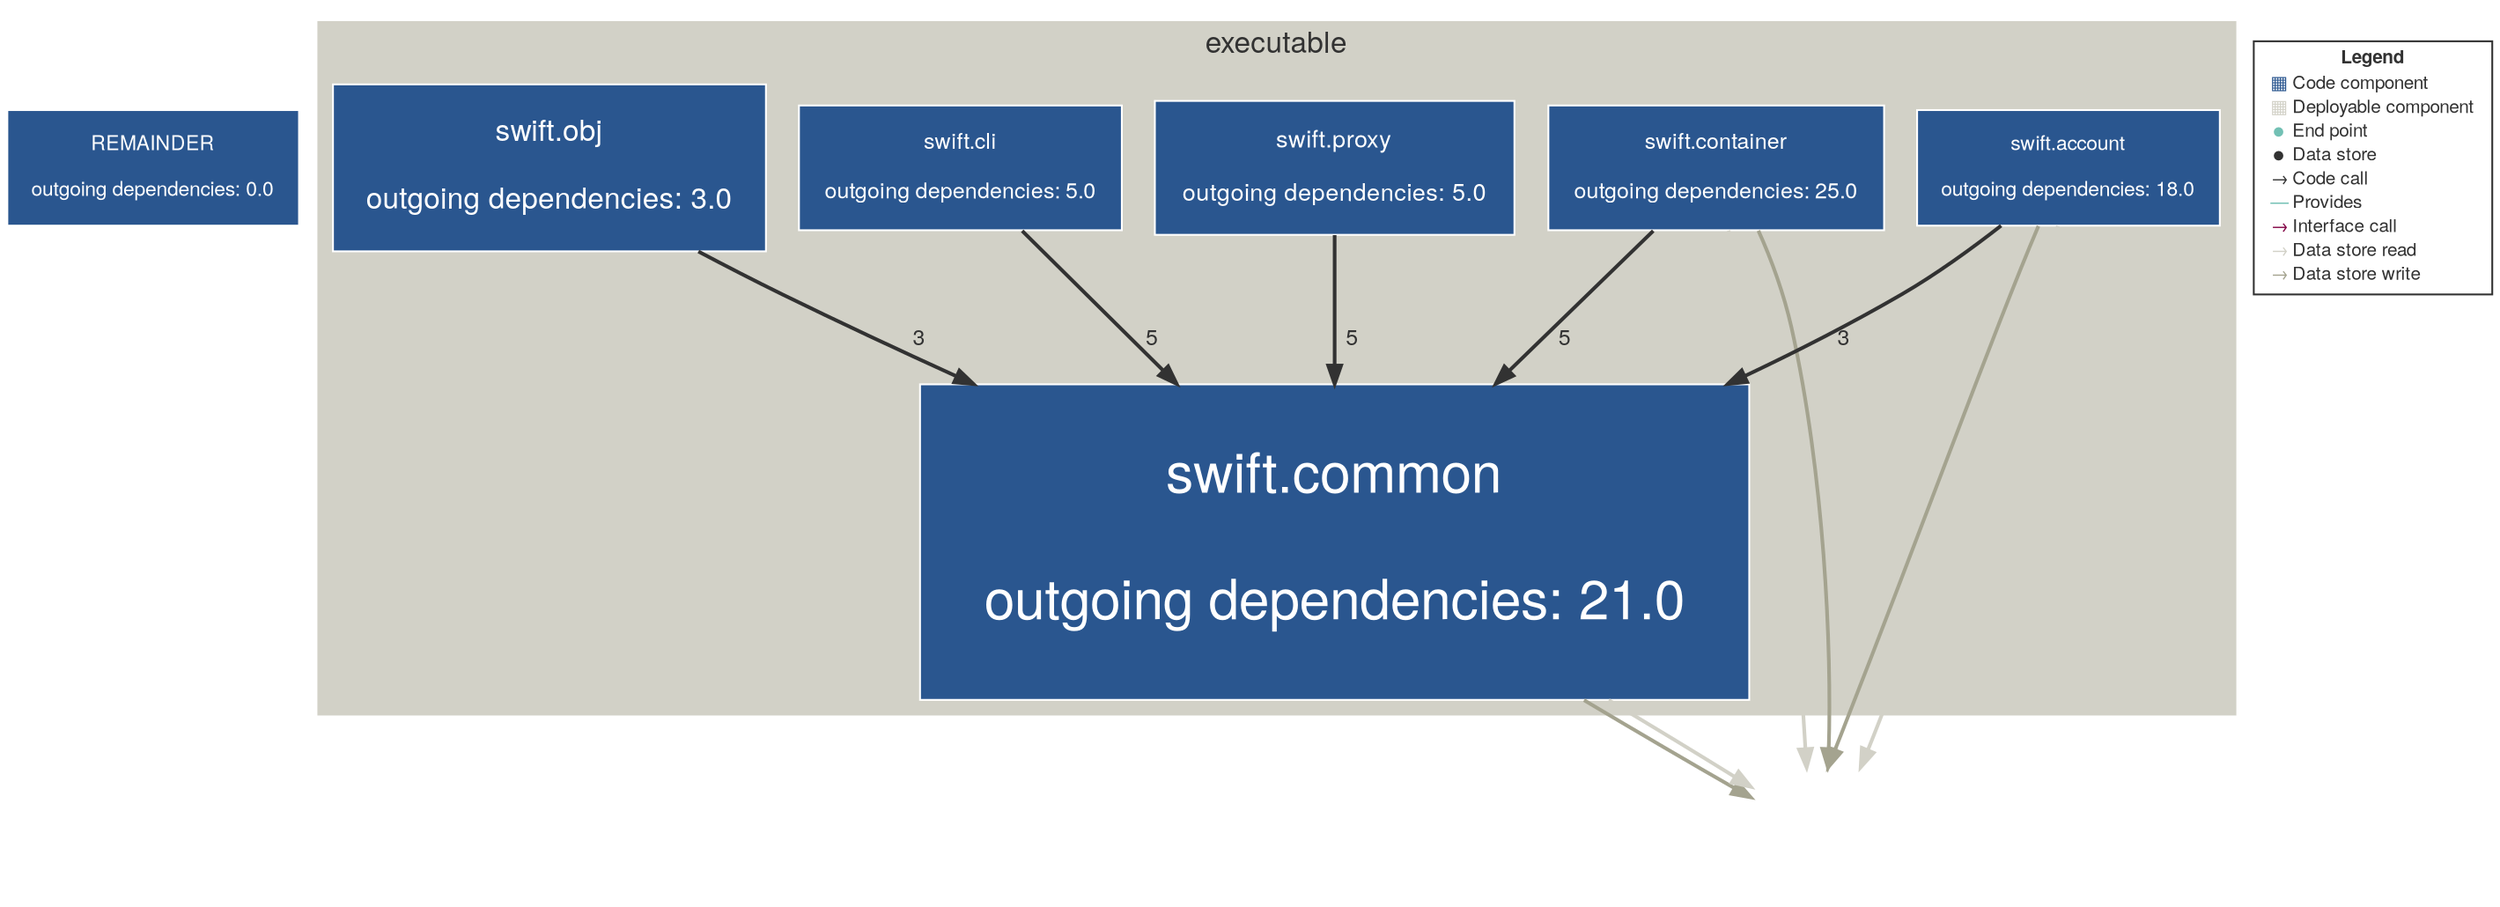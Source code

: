 digraph "Graph" {
compound=true
rankdir=TD
"REMAINDER@NOT_DEPLOYED" [ shape="box" style="filled" fillcolor="#2A568F" penwidth="1" color="#FFFFFF" fontname="Helvetica Neue" fontcolor="#FFFFFF" fontsize="11" margin="0.176" label="REMAINDER

outgoing dependencies: 0.0" ]
"75087541-f592-41af-868d-d4e7ca301177@NOT_DEPLOYED" [ shape="box" penwidth="0" fontname="Helvetica Neue" fontcolor="#323232" fontsize="16" image="icon-datastore.png" width="1.000" height="1.000" fixedsize="true" label="" ]
subgraph "cluster-swift" {
style="filled"
color="#D2D1C7"
fontname="Helvetica Neue"
fontsize="16"
fontcolor="#323232"
label="executable"
"swift.cli@swift" [ shape="box" style="filled" fillcolor="#2A568F" penwidth="1" color="#FFFFFF" fontname="Helvetica Neue" fontcolor="#FFFFFF" fontsize="12" margin="0.192" label="swift.cli

outgoing dependencies: 5.0" ]
"swift.obj@swift" [ shape="box" style="filled" fillcolor="#2A568F" penwidth="1" color="#FFFFFF" fontname="Helvetica Neue" fontcolor="#FFFFFF" fontsize="16" margin="0.256" label="swift.obj

outgoing dependencies: 3.0" ]
"swift.container@swift" [ shape="box" style="filled" fillcolor="#2A568F" penwidth="1" color="#FFFFFF" fontname="Helvetica Neue" fontcolor="#FFFFFF" fontsize="12" margin="0.192" label="swift.container

outgoing dependencies: 25.0" ]
"swift.proxy@swift" [ shape="box" style="filled" fillcolor="#2A568F" penwidth="1" color="#FFFFFF" fontname="Helvetica Neue" fontcolor="#FFFFFF" fontsize="13" margin="0.20800000000000002" label="swift.proxy

outgoing dependencies: 5.0" ]
"swift.account@swift" [ shape="box" style="filled" fillcolor="#2A568F" penwidth="1" color="#FFFFFF" fontname="Helvetica Neue" fontcolor="#FFFFFF" fontsize="11" margin="0.176" label="swift.account

outgoing dependencies: 18.0" ]
"swift.common@swift" [ shape="box" style="filled" fillcolor="#2A568F" penwidth="1" color="#FFFFFF" fontname="Helvetica Neue" fontcolor="#FFFFFF" fontsize="30" margin="0.48" label="swift.common

outgoing dependencies: 21.0" ]
}
"swift.cli@swift" -> "swift.common@swift" [ penwidth="2" color="#323232" fontcolor="#323232" fontname="Helvetica Neue" fontsize="12" label="  5" ]
"swift.obj@swift" -> "swift.common@swift" [ penwidth="2" color="#323232" fontcolor="#323232" fontname="Helvetica Neue" fontsize="12" label="  3" ]
"swift.container@swift" -> "75087541-f592-41af-868d-d4e7ca301177@NOT_DEPLOYED" [ penwidth="2" color="#D2D1C7" fontcolor="#D2D1C7" fontname="Helvetica Neue" fontsize="12" label="" ]
"swift.container@swift" -> "75087541-f592-41af-868d-d4e7ca301177@NOT_DEPLOYED" [ penwidth="2" color="#A4A38F" fontcolor="#A4A38F" fontname="Helvetica Neue" fontsize="12" label="" ]
"swift.container@swift" -> "swift.common@swift" [ penwidth="2" color="#323232" fontcolor="#323232" fontname="Helvetica Neue" fontsize="12" label="  5" ]
"swift.proxy@swift" -> "swift.common@swift" [ penwidth="2" color="#323232" fontcolor="#323232" fontname="Helvetica Neue" fontsize="12" label="  5" ]
"swift.account@swift" -> "75087541-f592-41af-868d-d4e7ca301177@NOT_DEPLOYED" [ penwidth="2" color="#A4A38F" fontcolor="#A4A38F" fontname="Helvetica Neue" fontsize="12" label="" ]
"swift.account@swift" -> "75087541-f592-41af-868d-d4e7ca301177@NOT_DEPLOYED" [ penwidth="2" color="#D2D1C7" fontcolor="#D2D1C7" fontname="Helvetica Neue" fontsize="12" label="" ]
"swift.account@swift" -> "swift.common@swift" [ penwidth="2" color="#323232" fontcolor="#323232" fontname="Helvetica Neue" fontsize="12" label="  3" ]
"swift.common@swift" -> "75087541-f592-41af-868d-d4e7ca301177@NOT_DEPLOYED" [ penwidth="2" color="#A4A38F" fontcolor="#A4A38F" fontname="Helvetica Neue" fontsize="12" label="" ]
"swift.common@swift" -> "75087541-f592-41af-868d-d4e7ca301177@NOT_DEPLOYED" [ penwidth="2" color="#D2D1C7" fontcolor="#D2D1C7" fontname="Helvetica Neue" fontsize="12" label="" ]
"LEGEND" [ shape="box" style="filled" fillcolor="#FFFFFF" penwidth="1" color="#323232" fontname="Helvetica Neue" fontcolor="#323232" fontsize="10" label=<<TABLE BORDER="0" CELLPADDING="1" CELLSPACING="0">
<TR><TD COLSPAN="2"><B>Legend</B></TD></TR>
<TR><TD><FONT COLOR="#2A568F">&#9638;</FONT></TD><TD ALIGN="left">Code component</TD></TR>
<TR><TD><FONT COLOR="#D2D1C7">&#9638;</FONT></TD><TD ALIGN="left">Deployable component</TD></TR>
<TR><TD><FONT COLOR="#72C0B4">&#9679;</FONT></TD><TD ALIGN="left">End point</TD></TR>
<TR><TD><FONT COLOR="#323232">&#9679;</FONT></TD><TD ALIGN="left">Data store</TD></TR>
<TR><TD><FONT COLOR="#323232">&rarr;</FONT></TD><TD ALIGN="left">Code call</TD></TR>
<TR><TD><FONT COLOR="#72C0B4">&#8212;</FONT></TD><TD ALIGN="left">Provides</TD></TR>
<TR><TD><FONT COLOR="#820445">&rarr;</FONT></TD><TD ALIGN="left">Interface call</TD></TR>
<TR><TD><FONT COLOR="#D2D1C7">&rarr;</FONT></TD><TD ALIGN="left">Data store read</TD></TR>
<TR><TD><FONT COLOR="#A4A38F">&rarr;</FONT></TD><TD ALIGN="left">Data store write</TD></TR>
</TABLE>
>  ]
}
